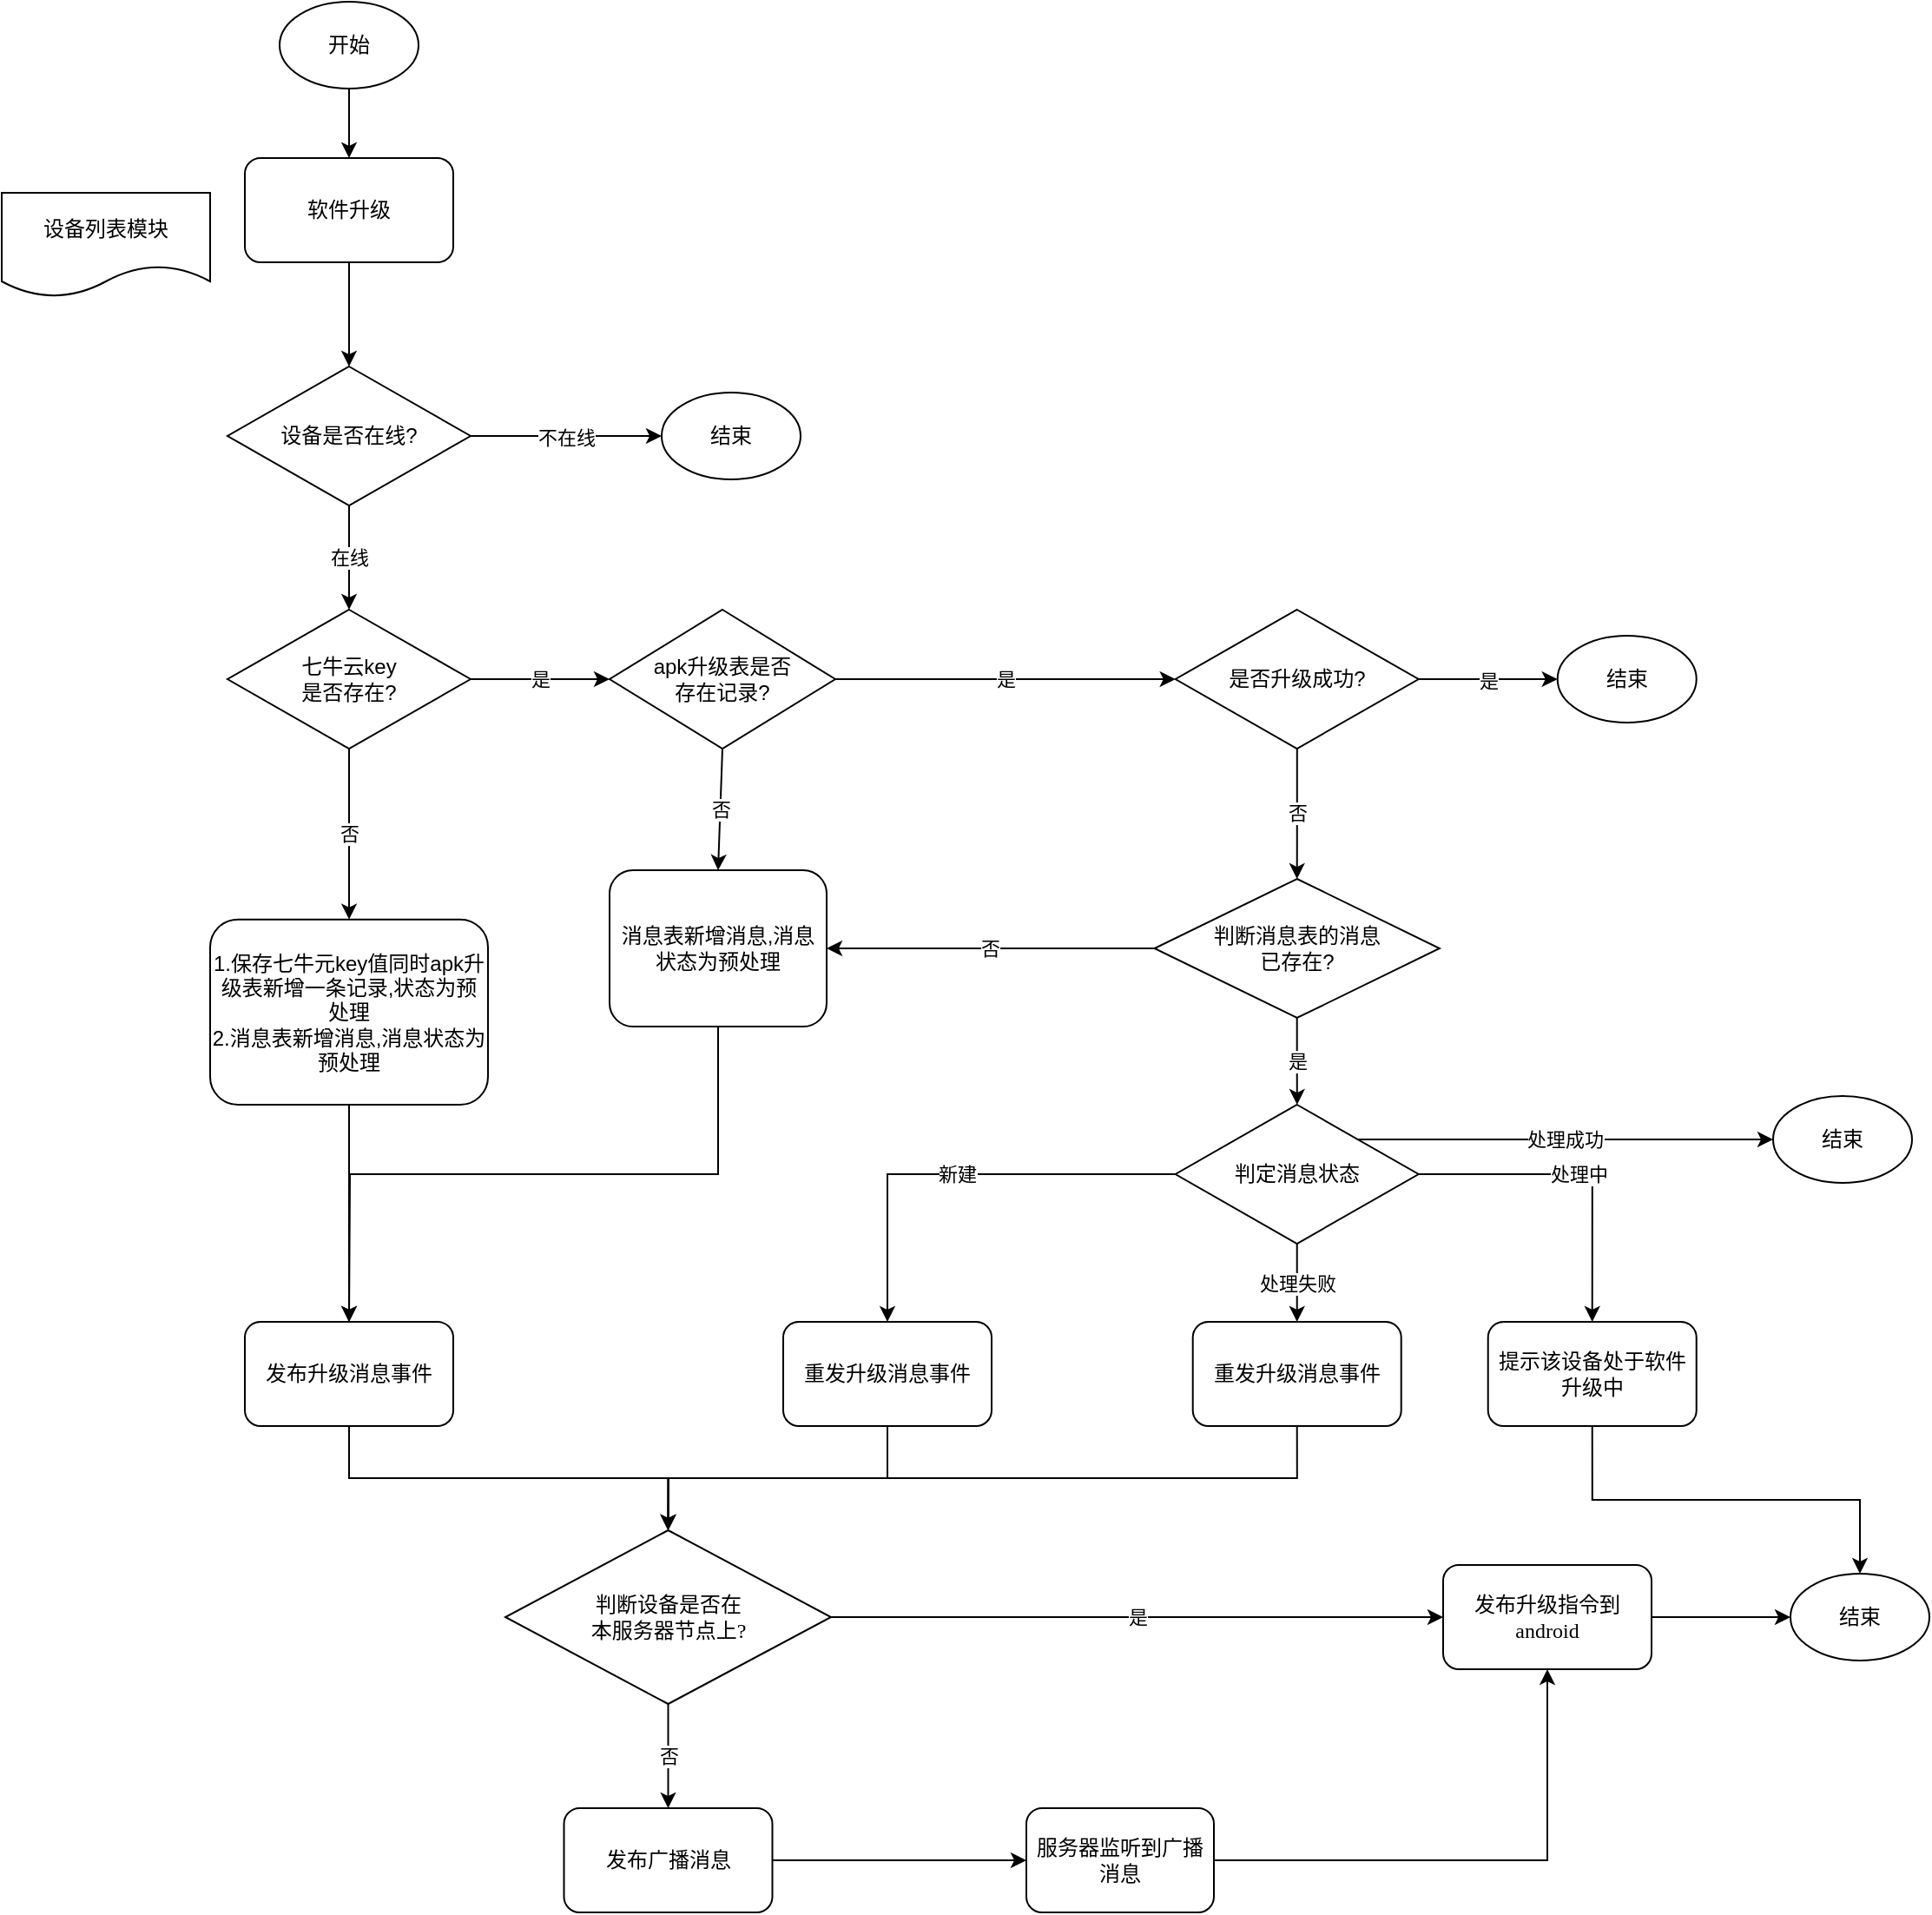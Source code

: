 <mxfile version="12.4.7" type="github">
  <diagram id="prtHgNgQTEPvFCAcTncT" name="Page-1">
    <mxGraphModel dx="1303" dy="1814" grid="1" gridSize="10" guides="1" tooltips="1" connect="1" arrows="1" fold="1" page="1" pageScale="1" pageWidth="827" pageHeight="1169" math="0" shadow="0">
      <root>
        <mxCell id="0"/>
        <mxCell id="1" parent="0"/>
        <mxCell id="6kuVStWCc_NQh1pCLCfk-4" style="edgeStyle=orthogonalEdgeStyle;rounded=0;orthogonalLoop=1;jettySize=auto;html=1;entryX=0.5;entryY=0;entryDx=0;entryDy=0;" parent="1" source="6kuVStWCc_NQh1pCLCfk-2" target="6kuVStWCc_NQh1pCLCfk-3" edge="1">
          <mxGeometry relative="1" as="geometry"/>
        </mxCell>
        <mxCell id="6kuVStWCc_NQh1pCLCfk-2" value="开始" style="ellipse;whiteSpace=wrap;html=1;" parent="1" vertex="1">
          <mxGeometry x="170" y="-30" width="80" height="50" as="geometry"/>
        </mxCell>
        <mxCell id="6kuVStWCc_NQh1pCLCfk-42" style="edgeStyle=orthogonalEdgeStyle;rounded=0;orthogonalLoop=1;jettySize=auto;html=1;exitX=0.5;exitY=1;exitDx=0;exitDy=0;entryX=0.5;entryY=0;entryDx=0;entryDy=0;" parent="1" source="6kuVStWCc_NQh1pCLCfk-3" target="6kuVStWCc_NQh1pCLCfk-40" edge="1">
          <mxGeometry relative="1" as="geometry"/>
        </mxCell>
        <mxCell id="6kuVStWCc_NQh1pCLCfk-3" value="软件升级" style="rounded=1;whiteSpace=wrap;html=1;" parent="1" vertex="1">
          <mxGeometry x="150" y="60" width="120" height="60" as="geometry"/>
        </mxCell>
        <mxCell id="6kuVStWCc_NQh1pCLCfk-6" value="设备列表模块" style="shape=document;whiteSpace=wrap;html=1;boundedLbl=1;" parent="1" vertex="1">
          <mxGeometry x="10" y="80" width="120" height="60" as="geometry"/>
        </mxCell>
        <mxCell id="6kuVStWCc_NQh1pCLCfk-10" value="否" style="edgeStyle=orthogonalEdgeStyle;rounded=0;orthogonalLoop=1;jettySize=auto;html=1;exitX=0.5;exitY=1;exitDx=0;exitDy=0;" parent="1" source="6kuVStWCc_NQh1pCLCfk-8" target="6kuVStWCc_NQh1pCLCfk-9" edge="1">
          <mxGeometry relative="1" as="geometry"/>
        </mxCell>
        <mxCell id="3z7rhhH2pB_f4L7QTHoq-53" value="是" style="edgeStyle=orthogonalEdgeStyle;rounded=0;orthogonalLoop=1;jettySize=auto;html=1;fontFamily=Garamond;" edge="1" parent="1" source="6kuVStWCc_NQh1pCLCfk-8" target="3z7rhhH2pB_f4L7QTHoq-52">
          <mxGeometry relative="1" as="geometry"/>
        </mxCell>
        <mxCell id="6kuVStWCc_NQh1pCLCfk-8" value="七牛云key&lt;br&gt;是否存在?" style="rhombus;whiteSpace=wrap;html=1;" parent="1" vertex="1">
          <mxGeometry x="140" y="320" width="140" height="80" as="geometry"/>
        </mxCell>
        <mxCell id="3z7rhhH2pB_f4L7QTHoq-54" value="是" style="edgeStyle=orthogonalEdgeStyle;rounded=0;orthogonalLoop=1;jettySize=auto;html=1;exitX=1;exitY=0.5;exitDx=0;exitDy=0;entryX=0;entryY=0.5;entryDx=0;entryDy=0;fontFamily=Garamond;" edge="1" parent="1" source="3z7rhhH2pB_f4L7QTHoq-52" target="6kuVStWCc_NQh1pCLCfk-16">
          <mxGeometry relative="1" as="geometry"/>
        </mxCell>
        <mxCell id="3z7rhhH2pB_f4L7QTHoq-52" value="apk升级表是否&lt;br&gt;存在记录?" style="rhombus;whiteSpace=wrap;html=1;" vertex="1" parent="1">
          <mxGeometry x="360" y="320" width="130" height="80" as="geometry"/>
        </mxCell>
        <mxCell id="6kuVStWCc_NQh1pCLCfk-19" value="是" style="edgeStyle=orthogonalEdgeStyle;rounded=0;orthogonalLoop=1;jettySize=auto;html=1;" parent="1" source="6kuVStWCc_NQh1pCLCfk-16" edge="1">
          <mxGeometry relative="1" as="geometry">
            <mxPoint x="905.86" y="360" as="targetPoint"/>
          </mxGeometry>
        </mxCell>
        <mxCell id="6kuVStWCc_NQh1pCLCfk-21" value="否" style="edgeStyle=orthogonalEdgeStyle;rounded=0;orthogonalLoop=1;jettySize=auto;html=1;" parent="1" source="6kuVStWCc_NQh1pCLCfk-16" target="6kuVStWCc_NQh1pCLCfk-20" edge="1">
          <mxGeometry relative="1" as="geometry"/>
        </mxCell>
        <mxCell id="6kuVStWCc_NQh1pCLCfk-16" value="是否升级成功?" style="rhombus;whiteSpace=wrap;html=1;" parent="1" vertex="1">
          <mxGeometry x="685.86" y="320" width="140" height="80" as="geometry"/>
        </mxCell>
        <mxCell id="6kuVStWCc_NQh1pCLCfk-26" value="否" style="edgeStyle=orthogonalEdgeStyle;rounded=0;orthogonalLoop=1;jettySize=auto;html=1;entryX=1;entryY=0.5;entryDx=0;entryDy=0;" parent="1" source="6kuVStWCc_NQh1pCLCfk-20" edge="1" target="3z7rhhH2pB_f4L7QTHoq-62">
          <mxGeometry relative="1" as="geometry">
            <mxPoint x="905.86" y="520" as="targetPoint"/>
          </mxGeometry>
        </mxCell>
        <mxCell id="6kuVStWCc_NQh1pCLCfk-32" value="是" style="edgeStyle=orthogonalEdgeStyle;rounded=0;orthogonalLoop=1;jettySize=auto;html=1;" parent="1" source="6kuVStWCc_NQh1pCLCfk-20" target="6kuVStWCc_NQh1pCLCfk-31" edge="1">
          <mxGeometry relative="1" as="geometry"/>
        </mxCell>
        <mxCell id="6kuVStWCc_NQh1pCLCfk-20" value="判断消息表的消息&lt;br&gt;已存在?" style="rhombus;whiteSpace=wrap;html=1;" parent="1" vertex="1">
          <mxGeometry x="673.79" y="475" width="164.14" height="80" as="geometry"/>
        </mxCell>
        <mxCell id="3z7rhhH2pB_f4L7QTHoq-73" value="新建" style="edgeStyle=orthogonalEdgeStyle;rounded=0;orthogonalLoop=1;jettySize=auto;html=1;exitX=0;exitY=0.5;exitDx=0;exitDy=0;entryX=0.5;entryY=0;entryDx=0;entryDy=0;fontFamily=Garamond;" edge="1" parent="1" source="6kuVStWCc_NQh1pCLCfk-31" target="6kuVStWCc_NQh1pCLCfk-47">
          <mxGeometry relative="1" as="geometry"/>
        </mxCell>
        <mxCell id="3z7rhhH2pB_f4L7QTHoq-74" value="处理中" style="edgeStyle=orthogonalEdgeStyle;rounded=0;orthogonalLoop=1;jettySize=auto;html=1;exitX=1;exitY=0.5;exitDx=0;exitDy=0;entryX=0.5;entryY=0;entryDx=0;entryDy=0;fontFamily=Garamond;" edge="1" parent="1" source="6kuVStWCc_NQh1pCLCfk-31" target="3z7rhhH2pB_f4L7QTHoq-9">
          <mxGeometry relative="1" as="geometry"/>
        </mxCell>
        <mxCell id="6kuVStWCc_NQh1pCLCfk-31" value="判定消息状态" style="rhombus;whiteSpace=wrap;html=1;" parent="1" vertex="1">
          <mxGeometry x="685.86" y="605" width="140" height="80" as="geometry"/>
        </mxCell>
        <mxCell id="6kuVStWCc_NQh1pCLCfk-9" value="1.保存七牛元key值同时apk升级表新增一条记录,状态为预处理&lt;br&gt;2.消息表新增消息,消息状态为预处理" style="rounded=1;whiteSpace=wrap;html=1;" parent="1" vertex="1">
          <mxGeometry x="130" y="498.33" width="160" height="106.67" as="geometry"/>
        </mxCell>
        <mxCell id="3z7rhhH2pB_f4L7QTHoq-71" style="edgeStyle=orthogonalEdgeStyle;rounded=0;orthogonalLoop=1;jettySize=auto;html=1;exitX=0.5;exitY=1;exitDx=0;exitDy=0;entryX=0.5;entryY=0;entryDx=0;entryDy=0;fontFamily=Garamond;" edge="1" parent="1" source="3z7rhhH2pB_f4L7QTHoq-14" target="3z7rhhH2pB_f4L7QTHoq-29">
          <mxGeometry relative="1" as="geometry"/>
        </mxCell>
        <mxCell id="3z7rhhH2pB_f4L7QTHoq-14" value="发布升级消息事件" style="rounded=1;whiteSpace=wrap;html=1;" vertex="1" parent="1">
          <mxGeometry x="150" y="730" width="120" height="60" as="geometry"/>
        </mxCell>
        <mxCell id="6kuVStWCc_NQh1pCLCfk-23" value="结束" style="ellipse;whiteSpace=wrap;html=1;" parent="1" vertex="1">
          <mxGeometry x="905.86" y="335" width="80" height="50" as="geometry"/>
        </mxCell>
        <mxCell id="6kuVStWCc_NQh1pCLCfk-41" value="在线" style="edgeStyle=orthogonalEdgeStyle;rounded=0;orthogonalLoop=1;jettySize=auto;html=1;exitX=0.5;exitY=1;exitDx=0;exitDy=0;" parent="1" source="6kuVStWCc_NQh1pCLCfk-40" target="6kuVStWCc_NQh1pCLCfk-8" edge="1">
          <mxGeometry relative="1" as="geometry"/>
        </mxCell>
        <mxCell id="6kuVStWCc_NQh1pCLCfk-44" value="不在线" style="edgeStyle=orthogonalEdgeStyle;rounded=0;orthogonalLoop=1;jettySize=auto;html=1;" parent="1" source="6kuVStWCc_NQh1pCLCfk-40" edge="1">
          <mxGeometry relative="1" as="geometry">
            <mxPoint x="390" y="220" as="targetPoint"/>
          </mxGeometry>
        </mxCell>
        <mxCell id="6kuVStWCc_NQh1pCLCfk-40" value="设备是否在线?" style="rhombus;whiteSpace=wrap;html=1;" parent="1" vertex="1">
          <mxGeometry x="140" y="180" width="140" height="80" as="geometry"/>
        </mxCell>
        <mxCell id="6kuVStWCc_NQh1pCLCfk-46" value="结束" style="ellipse;whiteSpace=wrap;html=1;" parent="1" vertex="1">
          <mxGeometry x="390" y="195" width="80" height="50" as="geometry"/>
        </mxCell>
        <mxCell id="3z7rhhH2pB_f4L7QTHoq-68" style="edgeStyle=orthogonalEdgeStyle;rounded=0;orthogonalLoop=1;jettySize=auto;html=1;exitX=0.5;exitY=1;exitDx=0;exitDy=0;entryX=0.5;entryY=0;entryDx=0;entryDy=0;fontFamily=Garamond;" edge="1" parent="1" source="6kuVStWCc_NQh1pCLCfk-47" target="3z7rhhH2pB_f4L7QTHoq-29">
          <mxGeometry relative="1" as="geometry"/>
        </mxCell>
        <mxCell id="6kuVStWCc_NQh1pCLCfk-47" value="重发升级消息事件" style="rounded=1;whiteSpace=wrap;html=1;" parent="1" vertex="1">
          <mxGeometry x="460" y="730" width="120" height="60" as="geometry"/>
        </mxCell>
        <mxCell id="3z7rhhH2pB_f4L7QTHoq-2" value="处理失败" style="endArrow=classic;html=1;fontFamily=Garamond;entryX=0.5;entryY=0;entryDx=0;entryDy=0;exitX=0.5;exitY=1;exitDx=0;exitDy=0;" edge="1" parent="1" source="6kuVStWCc_NQh1pCLCfk-31" target="3z7rhhH2pB_f4L7QTHoq-18">
          <mxGeometry width="50" height="50" relative="1" as="geometry">
            <mxPoint x="756" y="690" as="sourcePoint"/>
            <mxPoint x="937.576" y="742.322" as="targetPoint"/>
          </mxGeometry>
        </mxCell>
        <mxCell id="3z7rhhH2pB_f4L7QTHoq-5" value="结束" style="ellipse;whiteSpace=wrap;html=1;" vertex="1" parent="1">
          <mxGeometry x="1030" y="600" width="80" height="50" as="geometry"/>
        </mxCell>
        <mxCell id="3z7rhhH2pB_f4L7QTHoq-67" style="edgeStyle=orthogonalEdgeStyle;rounded=0;orthogonalLoop=1;jettySize=auto;html=1;exitX=0.5;exitY=1;exitDx=0;exitDy=0;entryX=0.5;entryY=0;entryDx=0;entryDy=0;fontFamily=Garamond;" edge="1" parent="1" source="3z7rhhH2pB_f4L7QTHoq-9" target="3z7rhhH2pB_f4L7QTHoq-51">
          <mxGeometry relative="1" as="geometry"/>
        </mxCell>
        <mxCell id="3z7rhhH2pB_f4L7QTHoq-9" value="提示该设备处于软件升级中" style="rounded=1;whiteSpace=wrap;html=1;fontFamily=Garamond;" vertex="1" parent="1">
          <mxGeometry x="865.86" y="730" width="120" height="60" as="geometry"/>
        </mxCell>
        <mxCell id="3z7rhhH2pB_f4L7QTHoq-13" value="处理成功" style="endArrow=classic;html=1;fontFamily=Garamond;exitX=1;exitY=0;exitDx=0;exitDy=0;entryX=0;entryY=0.5;entryDx=0;entryDy=0;" edge="1" parent="1" source="6kuVStWCc_NQh1pCLCfk-31" target="3z7rhhH2pB_f4L7QTHoq-5">
          <mxGeometry width="50" height="50" relative="1" as="geometry">
            <mxPoint x="305.86" y="890" as="sourcePoint"/>
            <mxPoint x="355.86" y="840" as="targetPoint"/>
          </mxGeometry>
        </mxCell>
        <mxCell id="3z7rhhH2pB_f4L7QTHoq-70" style="edgeStyle=orthogonalEdgeStyle;rounded=0;orthogonalLoop=1;jettySize=auto;html=1;exitX=0.5;exitY=1;exitDx=0;exitDy=0;entryX=0.5;entryY=0;entryDx=0;entryDy=0;fontFamily=Garamond;" edge="1" parent="1" source="3z7rhhH2pB_f4L7QTHoq-18" target="3z7rhhH2pB_f4L7QTHoq-29">
          <mxGeometry relative="1" as="geometry"/>
        </mxCell>
        <mxCell id="3z7rhhH2pB_f4L7QTHoq-18" value="重发升级消息事件" style="rounded=1;whiteSpace=wrap;html=1;" vertex="1" parent="1">
          <mxGeometry x="695.86" y="730" width="120" height="60" as="geometry"/>
        </mxCell>
        <mxCell id="3z7rhhH2pB_f4L7QTHoq-33" value="否" style="edgeStyle=orthogonalEdgeStyle;rounded=0;orthogonalLoop=1;jettySize=auto;html=1;fontFamily=Garamond;entryX=0.5;entryY=0;entryDx=0;entryDy=0;" edge="1" parent="1" source="3z7rhhH2pB_f4L7QTHoq-29" target="3z7rhhH2pB_f4L7QTHoq-34">
          <mxGeometry relative="1" as="geometry">
            <mxPoint x="612.42" y="1030" as="targetPoint"/>
          </mxGeometry>
        </mxCell>
        <mxCell id="3z7rhhH2pB_f4L7QTHoq-36" value="是" style="edgeStyle=orthogonalEdgeStyle;rounded=0;orthogonalLoop=1;jettySize=auto;html=1;fontFamily=Garamond;entryX=0;entryY=0.5;entryDx=0;entryDy=0;" edge="1" parent="1" source="3z7rhhH2pB_f4L7QTHoq-29" target="3z7rhhH2pB_f4L7QTHoq-44">
          <mxGeometry relative="1" as="geometry">
            <mxPoint x="800" y="910" as="targetPoint"/>
          </mxGeometry>
        </mxCell>
        <mxCell id="3z7rhhH2pB_f4L7QTHoq-29" value="判断设备是否在&lt;br&gt;本服务器节点上?" style="rhombus;whiteSpace=wrap;html=1;fontFamily=Garamond;" vertex="1" parent="1">
          <mxGeometry x="300.0" y="850" width="187.5" height="100" as="geometry"/>
        </mxCell>
        <mxCell id="3z7rhhH2pB_f4L7QTHoq-47" value="" style="edgeStyle=orthogonalEdgeStyle;rounded=0;orthogonalLoop=1;jettySize=auto;html=1;fontFamily=Garamond;" edge="1" parent="1" source="3z7rhhH2pB_f4L7QTHoq-34" target="3z7rhhH2pB_f4L7QTHoq-46">
          <mxGeometry relative="1" as="geometry"/>
        </mxCell>
        <mxCell id="3z7rhhH2pB_f4L7QTHoq-34" value="发布广播消息" style="rounded=1;whiteSpace=wrap;html=1;fontFamily=Garamond;" vertex="1" parent="1">
          <mxGeometry x="333.75" y="1010" width="120" height="60" as="geometry"/>
        </mxCell>
        <mxCell id="3z7rhhH2pB_f4L7QTHoq-48" style="edgeStyle=orthogonalEdgeStyle;rounded=0;orthogonalLoop=1;jettySize=auto;html=1;exitX=1;exitY=0.5;exitDx=0;exitDy=0;fontFamily=Garamond;" edge="1" parent="1" source="3z7rhhH2pB_f4L7QTHoq-46" target="3z7rhhH2pB_f4L7QTHoq-44">
          <mxGeometry relative="1" as="geometry"/>
        </mxCell>
        <mxCell id="3z7rhhH2pB_f4L7QTHoq-46" value="服务器监听到广播消息" style="rounded=1;whiteSpace=wrap;html=1;fontFamily=Garamond;" vertex="1" parent="1">
          <mxGeometry x="600" y="1010" width="108" height="60" as="geometry"/>
        </mxCell>
        <mxCell id="3z7rhhH2pB_f4L7QTHoq-41" value="" style="endArrow=classic;html=1;fontFamily=Garamond;entryX=0.5;entryY=0;entryDx=0;entryDy=0;exitX=0.5;exitY=1;exitDx=0;exitDy=0;" edge="1" parent="1" source="6kuVStWCc_NQh1pCLCfk-9" target="3z7rhhH2pB_f4L7QTHoq-14">
          <mxGeometry width="50" height="50" relative="1" as="geometry">
            <mxPoint x="10" y="590" as="sourcePoint"/>
            <mxPoint x="60" y="1180" as="targetPoint"/>
          </mxGeometry>
        </mxCell>
        <mxCell id="3z7rhhH2pB_f4L7QTHoq-50" value="" style="edgeStyle=orthogonalEdgeStyle;rounded=0;orthogonalLoop=1;jettySize=auto;html=1;fontFamily=Garamond;entryX=0;entryY=0.5;entryDx=0;entryDy=0;" edge="1" parent="1" source="3z7rhhH2pB_f4L7QTHoq-44" target="3z7rhhH2pB_f4L7QTHoq-51">
          <mxGeometry relative="1" as="geometry">
            <mxPoint x="1040" y="900" as="targetPoint"/>
          </mxGeometry>
        </mxCell>
        <mxCell id="3z7rhhH2pB_f4L7QTHoq-44" value="发布升级指令到android" style="rounded=1;whiteSpace=wrap;html=1;fontFamily=Garamond;" vertex="1" parent="1">
          <mxGeometry x="840" y="870" width="120" height="60" as="geometry"/>
        </mxCell>
        <mxCell id="3z7rhhH2pB_f4L7QTHoq-51" value="结束" style="ellipse;whiteSpace=wrap;html=1;" vertex="1" parent="1">
          <mxGeometry x="1040" y="875" width="80" height="50" as="geometry"/>
        </mxCell>
        <mxCell id="3z7rhhH2pB_f4L7QTHoq-61" value="否" style="endArrow=classic;html=1;fontFamily=Garamond;exitX=0.5;exitY=1;exitDx=0;exitDy=0;entryX=0.5;entryY=0;entryDx=0;entryDy=0;" edge="1" parent="1" source="3z7rhhH2pB_f4L7QTHoq-52" target="3z7rhhH2pB_f4L7QTHoq-62">
          <mxGeometry width="50" height="50" relative="1" as="geometry">
            <mxPoint x="-70" y="630" as="sourcePoint"/>
            <mxPoint x="425" y="490" as="targetPoint"/>
          </mxGeometry>
        </mxCell>
        <mxCell id="3z7rhhH2pB_f4L7QTHoq-64" style="edgeStyle=orthogonalEdgeStyle;rounded=0;orthogonalLoop=1;jettySize=auto;html=1;exitX=0.5;exitY=1;exitDx=0;exitDy=0;fontFamily=Garamond;" edge="1" parent="1" source="3z7rhhH2pB_f4L7QTHoq-62">
          <mxGeometry relative="1" as="geometry">
            <mxPoint x="210" y="730" as="targetPoint"/>
          </mxGeometry>
        </mxCell>
        <mxCell id="3z7rhhH2pB_f4L7QTHoq-62" value="&lt;span style=&quot;font-family: &amp;#34;helvetica&amp;#34; ; white-space: normal&quot;&gt;消息表新增消息,消息状态为预处理&lt;/span&gt;" style="rounded=1;whiteSpace=wrap;html=1;fontFamily=Garamond;" vertex="1" parent="1">
          <mxGeometry x="360" y="470" width="125" height="90" as="geometry"/>
        </mxCell>
      </root>
    </mxGraphModel>
  </diagram>
</mxfile>
